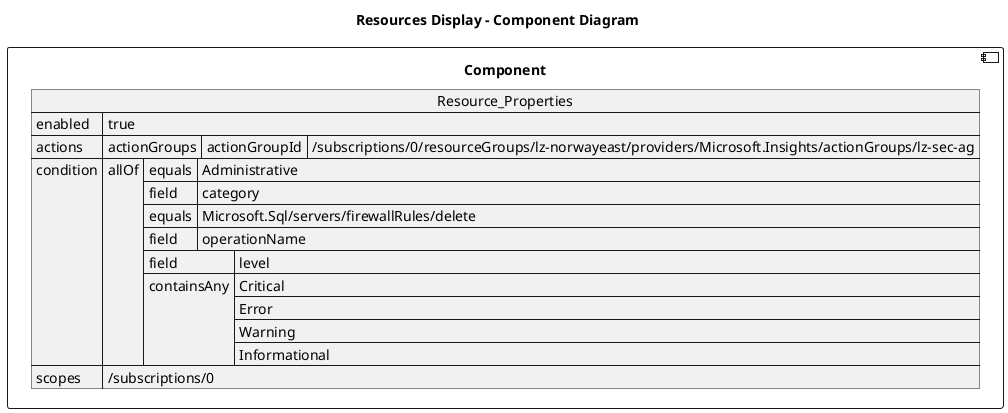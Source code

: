 @startuml

title Resources Display - Component Diagram

component Component {

json  Resource_Properties {
  "enabled": true,
  "actions": {
    "actionGroups": [
      {
        "actionGroupId": "/subscriptions/0/resourceGroups/lz-norwayeast/providers/Microsoft.Insights/actionGroups/lz-sec-ag"
      }
    ]
  },
  "condition": {
    "allOf": [
      {
        "equals": "Administrative",
        "field": "category"
      },
      {
        "equals": "Microsoft.Sql/servers/firewallRules/delete",
        "field": "operationName"
      },
      {
        "field": "level",
        "containsAny": [
          "Critical",
          "Error",
          "Warning",
          "Informational"
        ]
      }
    ]
  },
  "scopes": [
    "/subscriptions/0"
  ]
}
}
@enduml
